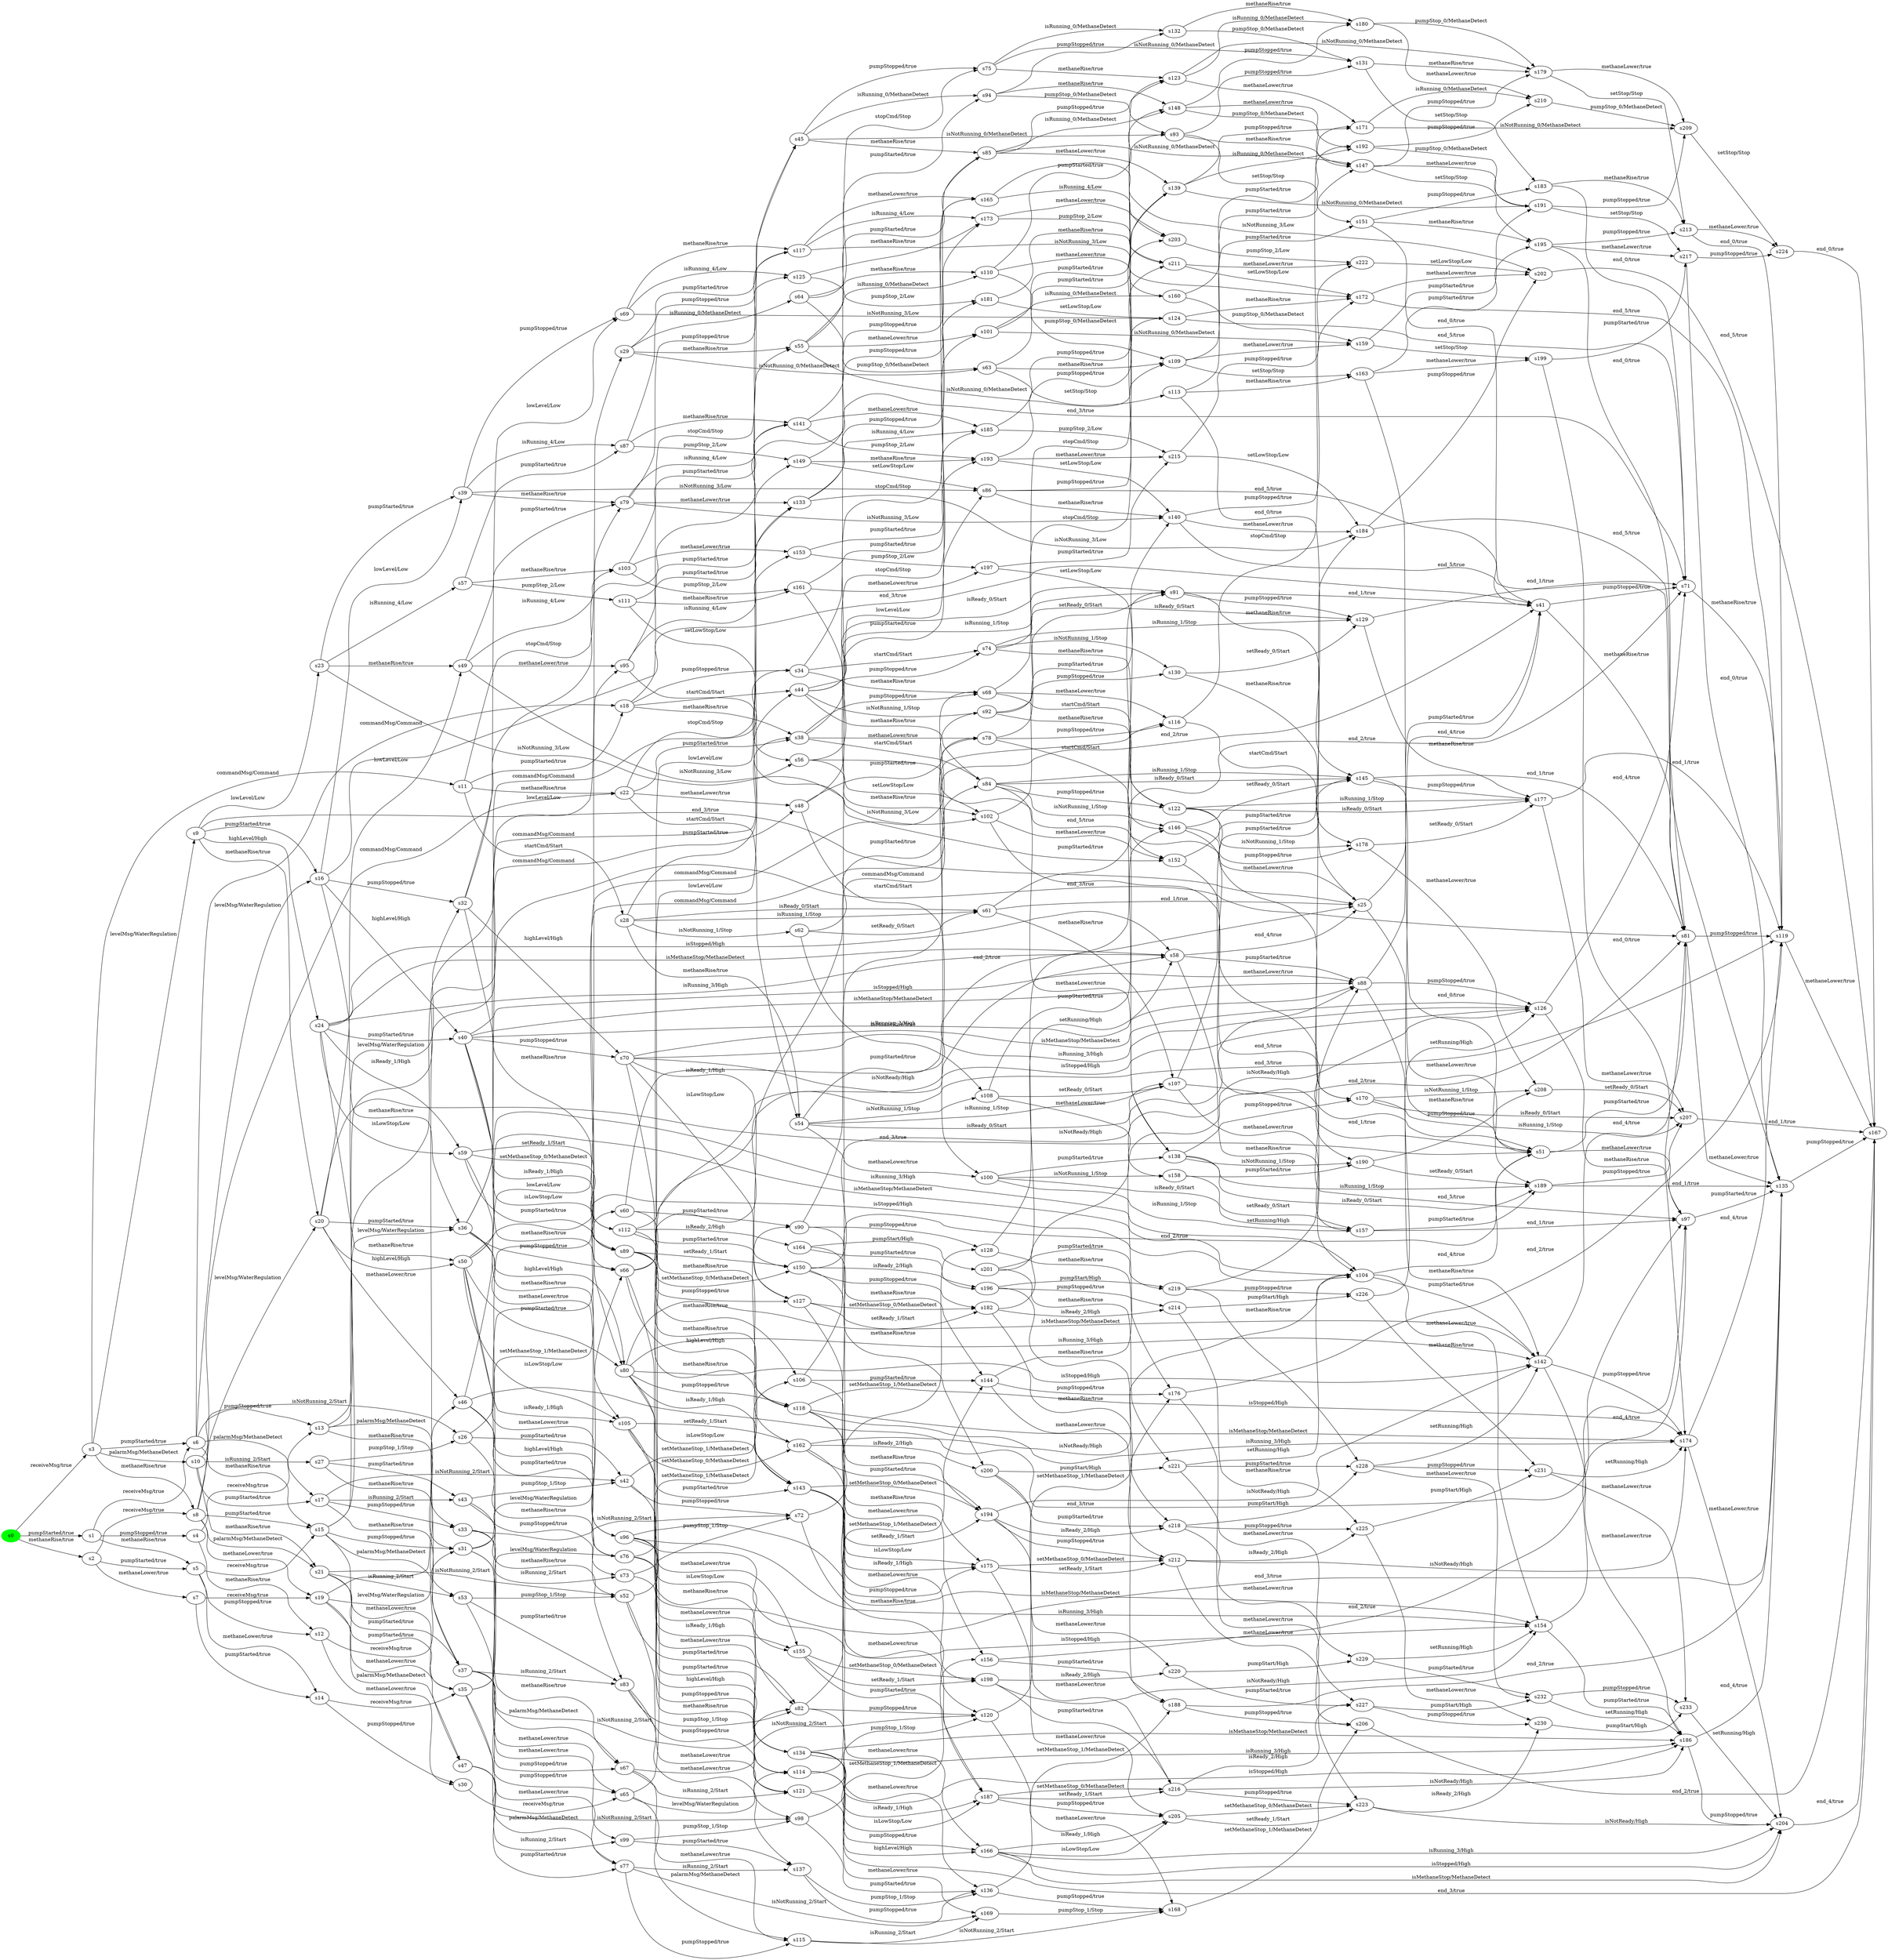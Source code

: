 digraph G {
rankdir=LR;
state0[ label = "s0", style=filled, color=green ];
state1 [ label = "s31" ];
state1 -> state2 [ label=" palarmMsg/MethaneDetect " ];
state1 -> state3 [ label=" levelMsg/WaterRegulation " ];
state1 -> state4 [ label=" methaneLower/true " ];
state1 -> state5 [ label=" commandMsg/Command " ];
state6 [ label = "s30" ];
state6 -> state4 [ label=" receiveMsg/true " ];
state7 [ label = "s33" ];
state7 -> state2 [ label=" methaneRise/true " ];
state7 -> state8 [ label=" isNotRunning_2/Start " ];
state7 -> state9 [ label=" isRunning_2/Start " ];
state10 [ label = "s32" ];
state10 -> state11 [ label=" lowLevel/Low " ];
state10 -> state12 [ label=" end_3/true " ];
state10 -> state13 [ label=" highLevel/High " ];
state10 -> state3 [ label=" methaneRise/true " ];
state14 [ label = "s35" ];
state14 -> state15 [ label=" palarmMsg/MethaneDetect " ];
state14 -> state16 [ label=" levelMsg/WaterRegulation " ];
state14 -> state17 [ label=" commandMsg/Command " ];
state14 -> state4 [ label=" pumpStopped/true " ];
state18 [ label = "s34" ];
state18 -> state19 [ label=" startCmd/Start " ];
state18 -> state20 [ label=" stopCmd/Stop " ];
state18 -> state5 [ label=" methaneRise/true " ];
state21 [ label = "s37" ];
state21 -> state22 [ label=" isNotRunning_2/Start " ];
state21 -> state2 [ label=" pumpStopped/true " ];
state21 -> state15 [ label=" methaneLower/true " ];
state21 -> state23 [ label=" isRunning_2/Start " ];
state24 [ label = "s36" ];
state24 -> state25 [ label=" end_3/true " ];
state24 -> state26 [ label=" lowLevel/Low " ];
state24 -> state27 [ label=" highLevel/High " ];
state24 -> state16 [ label=" methaneLower/true " ];
state24 -> state3 [ label=" pumpStopped/true " ];
state28 [ label = "s39" ];
state28 -> state26 [ label=" methaneRise/true " ];
state28 -> state29 [ label=" isNotRunning_3/Low " ];
state28 -> state11 [ label=" pumpStopped/true " ];
state28 -> state30 [ label=" isRunning_4/Low " ];
state31 [ label = "s38" ];
state31 -> state32 [ label=" startCmd/Start " ];
state31 -> state5 [ label=" pumpStopped/true " ];
state31 -> state17 [ label=" methaneLower/true " ];
state31 -> state33 [ label=" stopCmd/Stop " ];
state0 -> state34 [ label=" receiveMsg/true " ];
state0 -> state35 [ label=" pumpStarted/true " ];
state0 -> state36 [ label=" methaneRise/true " ];
state35 [ label = "s1" ];
state35 -> state37 [ label=" methaneRise/true " ];
state35 -> state38 [ label=" receiveMsg/true " ];
state35 -> state39 [ label=" pumpStopped/true " ];
state36 [ label = "s2" ];
state36 -> state40 [ label=" methaneLower/true " ];
state36 -> state41 [ label=" receiveMsg/true " ];
state36 -> state37 [ label=" pumpStarted/true " ];
state34 [ label = "s3" ];
state34 -> state41 [ label=" methaneRise/true " ];
state34 -> state42 [ label=" commandMsg/Command " ];
state34 -> state43 [ label=" palarmMsg/MethaneDetect " ];
state34 -> state44 [ label=" levelMsg/WaterRegulation " ];
state34 -> state38 [ label=" pumpStarted/true " ];
state39 [ label = "s4" ];
state39 -> state45 [ label=" receiveMsg/true " ];
state39 -> state46 [ label=" methaneRise/true " ];
state37 [ label = "s5" ];
state37 -> state47 [ label=" methaneLower/true " ];
state37 -> state48 [ label=" receiveMsg/true " ];
state37 -> state46 [ label=" pumpStopped/true " ];
state38 [ label = "s6" ];
state38 -> state49 [ label=" palarmMsg/MethaneDetect " ];
state38 -> state45 [ label=" pumpStopped/true " ];
state38 -> state50 [ label=" levelMsg/WaterRegulation " ];
state38 -> state48 [ label=" methaneRise/true " ];
state38 -> state51 [ label=" commandMsg/Command " ];
state40 [ label = "s7" ];
state40 -> state52 [ label=" receiveMsg/true " ];
state40 -> state47 [ label=" pumpStarted/true " ];
state41 [ label = "s8" ];
state41 -> state53 [ label=" palarmMsg/MethaneDetect " ];
state41 -> state54 [ label=" commandMsg/Command " ];
state41 -> state48 [ label=" pumpStarted/true " ];
state41 -> state55 [ label=" levelMsg/WaterRegulation " ];
state41 -> state52 [ label=" methaneLower/true " ];
state44 [ label = "s9" ];
state44 -> state56 [ label=" lowLevel/Low " ];
state44 -> state57 [ label=" end_3/true " ];
state44 -> state58 [ label=" highLevel/High " ];
state44 -> state55 [ label=" methaneRise/true " ];
state44 -> state50 [ label=" pumpStarted/true " ];
state59 [ label = "s40" ];
state59 -> state60 [ label=" isRunning_3/High " ];
state59 -> state60 [ label=" isStopped/High " ];
state59 -> state60 [ label=" isMethaneStop/MethaneDetect " ];
state59 -> state13 [ label=" pumpStopped/true " ];
state59 -> state61 [ label=" isLowStop/Low " ];
state59 -> state61 [ label=" isReady_1/High " ];
state59 -> state27 [ label=" methaneRise/true " ];
state62 [ label = "s42" ];
state62 -> state63 [ label=" setMethaneStop_1/MethaneDetect " ];
state62 -> state8 [ label=" pumpStopped/true " ];
state62 -> state22 [ label=" methaneRise/true " ];
state64 [ label = "s41" ];
state64 -> state25 [ label=" methaneRise/true " ];
state64 -> state12 [ label=" pumpStopped/true " ];
state65 [ label = "s44" ];
state65 -> state19 [ label=" pumpStopped/true " ];
state65 -> state66 [ label=" isReady_0/Start " ];
state65 -> state66 [ label=" isRunning_1/Stop " ];
state65 -> state32 [ label=" methaneRise/true " ];
state65 -> state67 [ label=" isNotRunning_1/Stop " ];
state68 [ label = "s43" ];
state68 -> state23 [ label=" methaneRise/true " ];
state68 -> state9 [ label=" pumpStopped/true " ];
state68 -> state62 [ label=" pumpStop_1/Stop " ];
state69 [ label = "s46" ];
state69 -> state70 [ label=" end_3/true " ];
state69 -> state71 [ label=" highLevel/High " ];
state69 -> state16 [ label=" pumpStarted/true " ];
state69 -> state72 [ label=" lowLevel/Low " ];
state73 [ label = "s45" ];
state73 -> state33 [ label=" methaneRise/true " ];
state73 -> state74 [ label=" isNotRunning_0/MethaneDetect " ];
state73 -> state20 [ label=" pumpStopped/true " ];
state73 -> state75 [ label=" isRunning_0/MethaneDetect " ];
state76 [ label = "s48" ];
state76 -> state77 [ label=" startCmd/Start " ];
state76 -> state17 [ label=" pumpStarted/true " ];
state76 -> state78 [ label=" stopCmd/Stop " ];
state79 [ label = "s47" ];
state79 -> state80 [ label=" isNotRunning_2/Start " ];
state79 -> state15 [ label=" pumpStarted/true " ];
state79 -> state81 [ label=" isRunning_2/Start " ];
state82 [ label = "s49" ];
state82 -> state83 [ label=" isNotRunning_3/Low " ];
state82 -> state84 [ label=" isRunning_4/Low " ];
state82 -> state26 [ label=" pumpStarted/true " ];
state82 -> state72 [ label=" methaneLower/true " ];
state85 [ label = "s211" ];
state85 -> state86 [ label=" setLowStop/Low " ];
state85 -> state87 [ label=" methaneLower/true " ];
state88 [ label = "s210" ];
state88 -> state89 [ label=" pumpStop_0/MethaneDetect " ];
state90 [ label = "s51" ];
state90 -> state25 [ label=" pumpStarted/true " ];
state90 -> state70 [ label=" methaneLower/true " ];
state91 [ label = "s50" ];
state91 -> state92 [ label=" isMethaneStop/MethaneDetect " ];
state91 -> state92 [ label=" isStopped/High " ];
state91 -> state92 [ label=" isRunning_3/High " ];
state91 -> state93 [ label=" isReady_1/High " ];
state91 -> state93 [ label=" isLowStop/Low " ];
state91 -> state71 [ label=" methaneLower/true " ];
state91 -> state27 [ label=" pumpStarted/true " ];
state94 [ label = "s206" ];
state94 -> state95 [ label=" end_2/true " ];
state96 [ label = "s53" ];
state96 -> state23 [ label=" pumpStarted/true " ];
state96 -> state81 [ label=" methaneLower/true " ];
state96 -> state97 [ label=" pumpStop_1/Stop " ];
state98 [ label = "s205" ];
state98 -> state99 [ label=" setReady_1/Start " ];
state98 -> state99 [ label=" setMethaneStop_0/MethaneDetect " ];
state97 [ label = "s52" ];
state97 -> state80 [ label=" methaneLower/true " ];
state97 -> state100 [ label=" setMethaneStop_1/MethaneDetect " ];
state97 -> state22 [ label=" pumpStarted/true " ];
state101 [ label = "s55" ];
state101 -> state102 [ label=" isNotRunning_0/MethaneDetect " ];
state101 -> state103 [ label=" isRunning_0/MethaneDetect " ];
state101 -> state33 [ label=" pumpStarted/true " ];
state101 -> state78 [ label=" methaneLower/true " ];
state104 [ label = "s208" ];
state104 -> state105 [ label=" setReady_0/Start " ];
state105 [ label = "s207" ];
state105 -> state95 [ label=" end_1/true " ];
state106 [ label = "s54" ];
state106 -> state77 [ label=" methaneLower/true " ];
state106 -> state107 [ label=" isNotRunning_1/Stop " ];
state106 -> state108 [ label=" isReady_0/Start " ];
state106 -> state108 [ label=" isRunning_1/Stop " ];
state106 -> state32 [ label=" pumpStarted/true " ];
state109 [ label = "s202" ];
state109 -> state95 [ label=" end_5/true " ];
state110 [ label = "s57" ];
state110 -> state84 [ label=" methaneRise/true " ];
state110 -> state30 [ label=" pumpStarted/true " ];
state110 -> state111 [ label=" pumpStop_2/Low " ];
state112 [ label = "s56" ];
state112 -> state57 [ label=" end_5/true " ];
state112 -> state83 [ label=" methaneRise/true " ];
state112 -> state29 [ label=" pumpStarted/true " ];
state113 [ label = "s201" ];
state113 -> state114 [ label=" pumpStarted/true " ];
state113 -> state115 [ label=" setRunning/High " ];
state113 -> state116 [ label=" methaneRise/true " ];
state117 [ label = "s59" ];
state117 -> state118 [ label=" setMethaneStop_0/MethaneDetect " ];
state117 -> state118 [ label=" setReady_1/Start " ];
state117 -> state93 [ label=" methaneRise/true " ];
state117 -> state61 [ label=" pumpStarted/true " ];
state119 [ label = "s204" ];
state119 -> state95 [ label=" end_4/true " ];
state120 [ label = "s203" ];
state120 -> state87 [ label=" pumpStop_2/Low " ];
state115 [ label = "s58" ];
state115 -> state57 [ label=" end_4/true " ];
state115 -> state92 [ label=" methaneRise/true " ];
state115 -> state60 [ label=" pumpStarted/true " ];
state89 [ label = "s209" ];
state89 -> state121 [ label=" setStop/Stop " ];
state122 [ label = "s200" ];
state122 -> state123 [ label=" pumpStarted/true " ];
state122 -> state116 [ label=" pumpStart/High " ];
state122 -> state124 [ label=" methaneLower/true " ];
state125 [ label = "s60" ];
state125 -> state100 [ label=" methaneRise/true " ];
state125 -> state63 [ label=" pumpStarted/true " ];
state125 -> state57 [ label=" end_2/true " ];
state126 [ label = "s62" ];
state126 -> state127 [ label=" setReady_0/Start " ];
state126 -> state107 [ label=" methaneRise/true " ];
state126 -> state67 [ label=" pumpStarted/true " ];
state127 [ label = "s61" ];
state127 -> state108 [ label=" methaneRise/true " ];
state127 -> state66 [ label=" pumpStarted/true " ];
state127 -> state57 [ label=" end_1/true " ];
state128 [ label = "s64" ];
state128 -> state129 [ label=" pumpStop_0/MethaneDetect " ];
state128 -> state103 [ label=" methaneRise/true " ];
state128 -> state75 [ label=" pumpStarted/true " ];
state129 [ label = "s63" ];
state129 -> state102 [ label=" methaneRise/true " ];
state129 -> state74 [ label=" pumpStarted/true " ];
state129 -> state130 [ label=" setStop/Stop " ];
state3 [ label = "s66" ];
state3 -> state131 [ label=" methaneLower/true " ];
state3 -> state132 [ label=" lowLevel/Low " ];
state3 -> state133 [ label=" end_3/true " ];
state3 -> state134 [ label=" highLevel/High " ];
state4 [ label = "s65" ];
state4 -> state135 [ label=" palarmMsg/MethaneDetect " ];
state4 -> state136 [ label=" commandMsg/Command " ];
state4 -> state131 [ label=" levelMsg/WaterRegulation " ];
state5 [ label = "s68" ];
state5 -> state136 [ label=" methaneLower/true " ];
state5 -> state137 [ label=" stopCmd/Stop " ];
state5 -> state138 [ label=" startCmd/Start " ];
state2 [ label = "s67" ];
state2 -> state139 [ label=" isNotRunning_2/Start " ];
state2 -> state140 [ label=" isRunning_2/Start " ];
state2 -> state135 [ label=" methaneLower/true " ];
state11 [ label = "s69" ];
state11 -> state141 [ label=" isNotRunning_3/Low " ];
state11 -> state132 [ label=" methaneRise/true " ];
state11 -> state142 [ label=" isRunning_4/Low " ];
state103 [ label = "s110" ];
state103 -> state102 [ label=" pumpStop_0/MethaneDetect " ];
state103 -> state143 [ label=" methaneLower/true " ];
state103 -> state144 [ label=" pumpStarted/true " ];
state145 [ label = "s231" ];
state145 -> state146 [ label=" setRunning/High " ];
state145 -> state147 [ label=" methaneLower/true " ];
state148 [ label = "s230" ];
state148 -> state147 [ label=" pumpStart/High " ];
state118 [ label = "s112" ];
state118 -> state149 [ label=" methaneRise/true " ];
state118 -> state150 [ label=" isReady_2/High " ];
state118 -> state115 [ label=" isNotReady/High " ];
state118 -> state151 [ label=" pumpStarted/true " ];
state147 [ label = "s233" ];
state147 -> state119 [ label=" setRunning/High " ];
state152 [ label = "s232" ];
state152 -> state147 [ label=" pumpStopped/true " ];
state152 -> state153 [ label=" setRunning/High " ];
state111 [ label = "s111" ];
state111 -> state154 [ label=" pumpStarted/true " ];
state111 -> state155 [ label=" methaneRise/true " ];
state111 -> state112 [ label=" setLowStop/Low " ];
state12 [ label = "s71" ];
state12 -> state133 [ label=" methaneRise/true " ];
state13 [ label = "s70" ];
state13 -> state156 [ label=" isLowStop/Low " ];
state13 -> state156 [ label=" isReady_1/High " ];
state13 -> state157 [ label=" isRunning_3/High " ];
state13 -> state157 [ label=" isStopped/High " ];
state13 -> state157 [ label=" isMethaneStop/MethaneDetect " ];
state13 -> state134 [ label=" methaneRise/true " ];
state9 [ label = "s73" ];
state9 -> state140 [ label=" methaneRise/true " ];
state9 -> state8 [ label=" pumpStop_1/Stop " ];
state8 [ label = "s72" ];
state8 -> state158 [ label=" setMethaneStop_1/MethaneDetect " ];
state8 -> state139 [ label=" methaneRise/true " ];
state159 [ label = "s228" ];
state159 -> state152 [ label=" methaneLower/true " ];
state159 -> state145 [ label=" pumpStopped/true " ];
state159 -> state160 [ label=" setRunning/High " ];
state108 [ label = "s107" ];
state108 -> state161 [ label=" methaneLower/true " ];
state108 -> state162 [ label=" pumpStarted/true " ];
state108 -> state90 [ label=" end_1/true " ];
state20 [ label = "s75" ];
state20 -> state163 [ label=" isNotRunning_0/MethaneDetect " ];
state20 -> state137 [ label=" methaneRise/true " ];
state20 -> state164 [ label=" isRunning_0/MethaneDetect " ];
state165 [ label = "s227" ];
state165 -> state152 [ label=" pumpStart/High " ];
state165 -> state148 [ label=" pumpStopped/true " ];
state19 [ label = "s74" ];
state19 -> state166 [ label=" isRunning_1/Stop " ];
state19 -> state166 [ label=" isReady_0/Start " ];
state19 -> state167 [ label=" isNotRunning_1/Stop " ];
state19 -> state138 [ label=" methaneRise/true " ];
state100 [ label = "s106" ];
state100 -> state90 [ label=" end_2/true " ];
state100 -> state168 [ label=" methaneLower/true " ];
state100 -> state169 [ label=" pumpStarted/true " ];
state102 [ label = "s109" ];
state102 -> state170 [ label=" methaneLower/true " ];
state102 -> state171 [ label=" pumpStarted/true " ];
state102 -> state172 [ label=" setStop/Stop " ];
state15 [ label = "s77" ];
state15 -> state135 [ label=" pumpStopped/true " ];
state15 -> state173 [ label=" isNotRunning_2/Start " ];
state15 -> state174 [ label=" isRunning_2/Start " ];
state16 [ label = "s76" ];
state16 -> state175 [ label=" lowLevel/Low " ];
state16 -> state131 [ label=" pumpStopped/true " ];
state16 -> state176 [ label=" end_3/true " ];
state16 -> state177 [ label=" highLevel/High " ];
state178 [ label = "s229" ];
state178 -> state179 [ label=" setRunning/High " ];
state178 -> state152 [ label=" pumpStarted/true " ];
state107 [ label = "s108" ];
state107 -> state108 [ label=" setReady_0/Start " ];
state107 -> state180 [ label=" pumpStarted/true " ];
state107 -> state181 [ label=" methaneLower/true " ];
state26 [ label = "s79" ];
state26 -> state132 [ label=" pumpStopped/true " ];
state26 -> state182 [ label=" isNotRunning_3/Low " ];
state26 -> state183 [ label=" isRunning_4/Low " ];
state26 -> state175 [ label=" methaneLower/true " ];
state84 [ label = "s103" ];
state84 -> state184 [ label=" methaneLower/true " ];
state84 -> state155 [ label=" pumpStop_2/Low " ];
state84 -> state183 [ label=" pumpStarted/true " ];
state121 [ label = "s224" ];
state121 -> state95 [ label=" end_0/true " ];
state17 [ label = "s78" ];
state17 -> state185 [ label=" stopCmd/Stop " ];
state17 -> state136 [ label=" pumpStopped/true " ];
state17 -> state186 [ label=" startCmd/Start " ];
state83 [ label = "s102" ];
state83 -> state90 [ label=" end_5/true " ];
state83 -> state187 [ label=" methaneLower/true " ];
state83 -> state182 [ label=" pumpStarted/true " ];
state99 [ label = "s223" ];
state99 -> state119 [ label=" isNotReady/High " ];
state99 -> state148 [ label=" isReady_2/High " ];
state93 [ label = "s105" ];
state93 -> state188 [ label=" methaneLower/true " ];
state93 -> state189 [ label=" pumpStarted/true " ];
state93 -> state149 [ label=" setReady_1/Start " ];
state93 -> state149 [ label=" setMethaneStop_0/MethaneDetect " ];
state190 [ label = "s226" ];
state190 -> state145 [ label=" methaneRise/true " ];
state190 -> state157 [ label=" setRunning/High " ];
state92 [ label = "s104" ];
state92 -> state90 [ label=" end_4/true " ];
state92 -> state179 [ label=" methaneLower/true " ];
state92 -> state160 [ label=" pumpStarted/true " ];
state191 [ label = "s225" ];
state191 -> state148 [ label=" methaneLower/true " ];
state191 -> state145 [ label=" pumpStart/High " ];
state124 [ label = "s220" ];
state124 -> state165 [ label=" pumpStarted/true " ];
state124 -> state178 [ label=" pumpStart/High " ];
state27 [ label = "s80" ];
state27 -> state189 [ label=" isLowStop/Low " ];
state27 -> state189 [ label=" isReady_1/High " ];
state27 -> state177 [ label=" methaneLower/true " ];
state27 -> state134 [ label=" pumpStopped/true " ];
state27 -> state160 [ label=" isRunning_3/High " ];
state27 -> state160 [ label=" isMethaneStop/MethaneDetect " ];
state27 -> state160 [ label=" isStopped/High " ];
state78 [ label = "s101" ];
state78 -> state185 [ label=" pumpStarted/true " ];
state78 -> state170 [ label=" isNotRunning_0/MethaneDetect " ];
state78 -> state143 [ label=" isRunning_0/MethaneDetect " ];
state87 [ label = "s222" ];
state87 -> state109 [ label=" setLowStop/Low " ];
state77 [ label = "s100" ];
state77 -> state161 [ label=" isRunning_1/Stop " ];
state77 -> state161 [ label=" isReady_0/Start " ];
state77 -> state186 [ label=" pumpStarted/true " ];
state77 -> state181 [ label=" isNotRunning_1/Stop " ];
state116 [ label = "s221" ];
state116 -> state92 [ label=" setRunning/High " ];
state116 -> state178 [ label=" methaneLower/true " ];
state116 -> state159 [ label=" pumpStarted/true " ];
state22 [ label = "s82" ];
state22 -> state173 [ label=" methaneLower/true " ];
state22 -> state139 [ label=" pumpStopped/true " ];
state22 -> state169 [ label=" setMethaneStop_1/MethaneDetect " ];
state25 [ label = "s81" ];
state25 -> state133 [ label=" pumpStopped/true " ];
state25 -> state176 [ label=" methaneLower/true " ];
state32 [ label = "s84" ];
state32 -> state162 [ label=" isReady_0/Start " ];
state32 -> state162 [ label=" isRunning_1/Stop " ];
state32 -> state186 [ label=" methaneLower/true " ];
state32 -> state138 [ label=" pumpStopped/true " ];
state32 -> state180 [ label=" isNotRunning_1/Stop " ];
state23 [ label = "s83" ];
state23 -> state140 [ label=" pumpStopped/true " ];
state23 -> state22 [ label=" pumpStop_1/Stop " ];
state23 -> state174 [ label=" methaneLower/true " ];
state192 [ label = "s217" ];
state192 -> state176 [ label=" end_0/true " ];
state192 -> state121 [ label=" pumpStopped/true " ];
state29 [ label = "s86" ];
state29 -> state64 [ label=" end_5/true " ];
state29 -> state141 [ label=" pumpStopped/true " ];
state29 -> state182 [ label=" methaneRise/true " ];
state33 [ label = "s85" ];
state33 -> state137 [ label=" pumpStopped/true " ];
state33 -> state171 [ label=" isNotRunning_0/MethaneDetect " ];
state33 -> state144 [ label=" isRunning_0/MethaneDetect " ];
state33 -> state185 [ label=" methaneLower/true " ];
state193 [ label = "s216" ];
state193 -> state153 [ label=" isNotReady/High " ];
state193 -> state165 [ label=" isReady_2/High " ];
state193 -> state99 [ label=" pumpStopped/true " ];
state114 [ label = "s219" ];
state114 -> state159 [ label=" methaneRise/true " ];
state114 -> state190 [ label=" pumpStopped/true " ];
state114 -> state60 [ label=" setRunning/High " ];
state60 [ label = "s88" ];
state60 -> state64 [ label=" end_4/true " ];
state60 -> state157 [ label=" pumpStopped/true " ];
state60 -> state160 [ label=" methaneRise/true " ];
state30 [ label = "s87" ];
state30 -> state142 [ label=" pumpStopped/true " ];
state30 -> state183 [ label=" methaneRise/true " ];
state30 -> state154 [ label=" pumpStop_2/Low " ];
state123 [ label = "s218" ];
state123 -> state165 [ label=" methaneLower/true " ];
state123 -> state159 [ label=" pumpStart/High " ];
state123 -> state191 [ label=" pumpStopped/true " ];
state194 [ label = "s213" ];
state194 -> state121 [ label=" methaneLower/true " ];
state194 -> state133 [ label=" end_0/true " ];
state61 [ label = "s89" ];
state61 -> state156 [ label=" pumpStopped/true " ];
state61 -> state151 [ label=" setReady_1/Start " ];
state61 -> state151 [ label=" setMethaneStop_0/MethaneDetect " ];
state61 -> state189 [ label=" methaneRise/true " ];
state195 [ label = "s212" ];
state195 -> state191 [ label=" isReady_2/High " ];
state195 -> state99 [ label=" methaneLower/true " ];
state195 -> state146 [ label=" isNotReady/High " ];
state196 [ label = "s215" ];
state196 -> state197 [ label=" setLowStop/Low " ];
state196 -> state87 [ label=" pumpStopped/true " ];
state198 [ label = "s214" ];
state198 -> state190 [ label=" pumpStart/High " ];
state198 -> state191 [ label=" methaneRise/true " ];
state164 [ label = "s132" ];
state164 -> state199 [ label=" methaneRise/true " ];
state164 -> state163 [ label=" pumpStop_0/MethaneDetect " ];
state163 [ label = "s131" ];
state163 -> state200 [ label=" methaneRise/true " ];
state163 -> state201 [ label=" setStop/Stop " ];
state66 [ label = "s91" ];
state66 -> state166 [ label=" pumpStopped/true " ];
state66 -> state162 [ label=" methaneRise/true " ];
state66 -> state64 [ label=" end_1/true " ];
state177 [ label = "s134" ];
state177 -> state202 [ label=" pumpStopped/true " ];
state177 -> state153 [ label=" isRunning_3/High " ];
state177 -> state153 [ label=" isStopped/High " ];
state177 -> state153 [ label=" isMethaneStop/MethaneDetect " ];
state177 -> state203 [ label=" isLowStop/Low " ];
state177 -> state203 [ label=" isReady_1/High " ];
state63 [ label = "s90" ];
state63 -> state158 [ label=" pumpStopped/true " ];
state63 -> state169 [ label=" methaneRise/true " ];
state63 -> state64 [ label=" end_2/true " ];
state175 [ label = "s133" ];
state175 -> state204 [ label=" pumpStopped/true " ];
state175 -> state197 [ label=" isNotRunning_3/Low " ];
state175 -> state205 [ label=" isRunning_4/Low " ];
state74 [ label = "s93" ];
state74 -> state163 [ label=" pumpStopped/true " ];
state74 -> state206 [ label=" setStop/Stop " ];
state74 -> state171 [ label=" methaneRise/true " ];
state67 [ label = "s92" ];
state67 -> state66 [ label=" setReady_0/Start " ];
state67 -> state167 [ label=" pumpStopped/true " ];
state67 -> state180 [ label=" methaneRise/true " ];
state167 [ label = "s130" ];
state167 -> state207 [ label=" methaneRise/true " ];
state167 -> state166 [ label=" setReady_0/Start " ];
state72 [ label = "s95" ];
state72 -> state187 [ label=" isNotRunning_3/Low " ];
state72 -> state184 [ label=" isRunning_4/Low " ];
state72 -> state175 [ label=" pumpStarted/true " ];
state75 [ label = "s94" ];
state75 -> state74 [ label=" pumpStop_0/MethaneDetect " ];
state75 -> state164 [ label=" pumpStopped/true " ];
state75 -> state144 [ label=" methaneRise/true " ];
state166 [ label = "s129" ];
state166 -> state12 [ label=" end_1/true " ];
state166 -> state208 [ label=" methaneRise/true " ];
state70 [ label = "s97" ];
state70 -> state176 [ label=" pumpStarted/true " ];
state71 [ label = "s96" ];
state71 -> state179 [ label=" isRunning_3/High " ];
state71 -> state179 [ label=" isStopped/High " ];
state71 -> state179 [ label=" isMethaneStop/MethaneDetect " ];
state71 -> state188 [ label=" isReady_1/High " ];
state71 -> state188 [ label=" isLowStop/Low " ];
state71 -> state177 [ label=" pumpStarted/true " ];
state158 [ label = "s128" ];
state158 -> state209 [ label=" methaneRise/true " ];
state158 -> state12 [ label=" end_2/true " ];
state81 [ label = "s99" ];
state81 -> state174 [ label=" pumpStarted/true " ];
state81 -> state80 [ label=" pumpStop_1/Stop " ];
state80 [ label = "s98" ];
state80 -> state173 [ label=" pumpStarted/true " ];
state80 -> state168 [ label=" setMethaneStop_1/MethaneDetect " ];
state142 [ label = "s125" ];
state142 -> state210 [ label=" pumpStop_2/Low " ];
state142 -> state211 [ label=" methaneRise/true " ];
state141 [ label = "s124" ];
state141 -> state86 [ label=" methaneRise/true " ];
state141 -> state12 [ label=" end_5/true " ];
state156 [ label = "s127" ];
state156 -> state212 [ label=" setReady_1/Start " ];
state156 -> state212 [ label=" setMethaneStop_0/MethaneDetect " ];
state156 -> state213 [ label=" methaneRise/true " ];
state157 [ label = "s126" ];
state157 -> state146 [ label=" methaneRise/true " ];
state157 -> state12 [ label=" end_4/true " ];
state140 [ label = "s121" ];
state140 -> state139 [ label=" pumpStop_1/Stop " ];
state140 -> state214 [ label=" methaneLower/true " ];
state139 [ label = "s120" ];
state139 -> state209 [ label=" setMethaneStop_1/MethaneDetect " ];
state139 -> state215 [ label=" methaneLower/true " ];
state137 [ label = "s123" ];
state137 -> state216 [ label=" methaneLower/true " ];
state137 -> state200 [ label=" isNotRunning_0/MethaneDetect " ];
state137 -> state199 [ label=" isRunning_0/MethaneDetect " ];
state138 [ label = "s122" ];
state138 -> state207 [ label=" isNotRunning_1/Stop " ];
state138 -> state208 [ label=" isReady_0/Start " ];
state138 -> state208 [ label=" isRunning_1/Stop " ];
state138 -> state217 [ label=" methaneLower/true " ];
state134 [ label = "s118" ];
state134 -> state146 [ label=" isMethaneStop/MethaneDetect " ];
state134 -> state146 [ label=" isStopped/High " ];
state134 -> state146 [ label=" isRunning_3/High " ];
state134 -> state213 [ label=" isReady_1/High " ];
state134 -> state213 [ label=" isLowStop/Low " ];
state134 -> state202 [ label=" methaneLower/true " ];
state132 [ label = "s117" ];
state132 -> state204 [ label=" methaneLower/true " ];
state132 -> state86 [ label=" isNotRunning_3/Low " ];
state132 -> state211 [ label=" isRunning_4/Low " ];
state133 [ label = "s119" ];
state133 -> state95 [ label=" methaneLower/true " ];
state131 [ label = "s114" ];
state131 -> state204 [ label=" lowLevel/Low " ];
state131 -> state95 [ label=" end_3/true " ];
state131 -> state202 [ label=" highLevel/High " ];
state130 [ label = "s113" ];
state130 -> state206 [ label=" pumpStarted/true " ];
state130 -> state172 [ label=" methaneRise/true " ];
state130 -> state57 [ label=" end_0/true " ];
state136 [ label = "s116" ];
state136 -> state216 [ label=" stopCmd/Stop " ];
state136 -> state217 [ label=" startCmd/Start " ];
state135 [ label = "s115" ];
state135 -> state215 [ label=" isNotRunning_2/Start " ];
state135 -> state214 [ label=" isRunning_2/Start " ];
state179 [ label = "s154" ];
state179 -> state70 [ label=" end_4/true " ];
state179 -> state153 [ label=" pumpStarted/true " ];
state184 [ label = "s153" ];
state184 -> state218 [ label=" pumpStop_2/Low " ];
state184 -> state205 [ label=" pumpStarted/true " ];
state168 [ label = "s156" ];
state168 -> state219 [ label=" pumpStarted/true " ];
state168 -> state70 [ label=" end_2/true " ];
state188 [ label = "s155" ];
state188 -> state203 [ label=" pumpStarted/true " ];
state188 -> state220 [ label=" setMethaneStop_0/MethaneDetect " ];
state188 -> state220 [ label=" setReady_1/Start " ];
state151 [ label = "s150" ];
state151 -> state212 [ label=" pumpStopped/true " ];
state151 -> state221 [ label=" methaneRise/true " ];
state151 -> state222 [ label=" isReady_2/High " ];
state151 -> state60 [ label=" isNotReady/High " ];
state187 [ label = "s152" ];
state187 -> state70 [ label=" end_5/true " ];
state187 -> state197 [ label=" pumpStarted/true " ];
state206 [ label = "s151" ];
state206 -> state201 [ label=" pumpStopped/true " ];
state206 -> state223 [ label=" methaneRise/true " ];
state206 -> state64 [ label=" end_0/true " ];
state171 [ label = "s147" ];
state171 -> state224 [ label=" methaneLower/true " ];
state171 -> state200 [ label=" pumpStopped/true " ];
state171 -> state223 [ label=" setStop/Stop " ];
state180 [ label = "s146" ];
state180 -> state207 [ label=" pumpStopped/true " ];
state180 -> state162 [ label=" setReady_0/Start " ];
state180 -> state225 [ label=" methaneLower/true " ];
state154 [ label = "s149" ];
state154 -> state29 [ label=" setLowStop/Low " ];
state154 -> state210 [ label=" pumpStopped/true " ];
state154 -> state226 [ label=" methaneRise/true " ];
state144 [ label = "s148" ];
state144 -> state199 [ label=" pumpStopped/true " ];
state144 -> state171 [ label=" pumpStop_0/MethaneDetect " ];
state144 -> state227 [ label=" methaneLower/true " ];
state189 [ label = "s143" ];
state189 -> state203 [ label=" methaneLower/true " ];
state189 -> state221 [ label=" setReady_1/Start " ];
state189 -> state221 [ label=" setMethaneStop_0/MethaneDetect " ];
state189 -> state213 [ label=" pumpStopped/true " ];
state160 [ label = "s142" ];
state160 -> state146 [ label=" pumpStopped/true " ];
state160 -> state25 [ label=" end_4/true " ];
state160 -> state153 [ label=" methaneLower/true " ];
state162 [ label = "s145" ];
state162 -> state25 [ label=" end_1/true " ];
state162 -> state228 [ label=" methaneLower/true " ];
state162 -> state208 [ label=" pumpStopped/true " ];
state169 [ label = "s144" ];
state169 -> state209 [ label=" pumpStopped/true " ];
state169 -> state25 [ label=" end_2/true " ];
state169 -> state219 [ label=" methaneLower/true " ];
state183 [ label = "s141" ];
state183 -> state205 [ label=" methaneLower/true " ];
state183 -> state226 [ label=" pumpStop_2/Low " ];
state183 -> state211 [ label=" pumpStopped/true " ];
state182 [ label = "s140" ];
state182 -> state86 [ label=" pumpStopped/true " ];
state182 -> state25 [ label=" end_5/true " ];
state182 -> state197 [ label=" methaneLower/true " ];
state185 [ label = "s139" ];
state185 -> state216 [ label=" pumpStopped/true " ];
state185 -> state224 [ label=" isNotRunning_0/MethaneDetect " ];
state185 -> state227 [ label=" isRunning_0/MethaneDetect " ];
state173 [ label = "s136" ];
state173 -> state215 [ label=" pumpStopped/true " ];
state173 -> state219 [ label=" setMethaneStop_1/MethaneDetect " ];
state176 [ label = "s135" ];
state176 -> state95 [ label=" pumpStopped/true " ];
state186 [ label = "s138" ];
state186 -> state217 [ label=" pumpStopped/true " ];
state186 -> state225 [ label=" isNotRunning_1/Stop " ];
state186 -> state228 [ label=" isRunning_1/Stop " ];
state186 -> state228 [ label=" isReady_0/Start " ];
state174 [ label = "s137" ];
state174 -> state173 [ label=" pumpStop_1/Stop " ];
state174 -> state214 [ label=" pumpStopped/true " ];
state217 [ label = "s170" ];
state217 -> state105 [ label=" isReady_0/Start " ];
state217 -> state105 [ label=" isRunning_1/Stop " ];
state217 -> state104 [ label=" isNotRunning_1/Stop " ];
state209 [ label = "s176" ];
state209 -> state133 [ label=" end_2/true " ];
state209 -> state94 [ label=" methaneLower/true " ];
state213 [ label = "s175" ];
state213 -> state98 [ label=" methaneLower/true " ];
state213 -> state195 [ label=" setMethaneStop_0/MethaneDetect " ];
state213 -> state195 [ label=" setReady_1/Start " ];
state207 [ label = "s178" ];
state207 -> state208 [ label=" setReady_0/Start " ];
state207 -> state104 [ label=" methaneLower/true " ];
state208 [ label = "s177" ];
state208 -> state105 [ label=" methaneLower/true " ];
state208 -> state133 [ label=" end_1/true " ];
state86 [ label = "s172" ];
state86 -> state133 [ label=" end_5/true " ];
state86 -> state109 [ label=" methaneLower/true " ];
state216 [ label = "s171" ];
state216 -> state89 [ label=" isNotRunning_0/MethaneDetect " ];
state216 -> state88 [ label=" isRunning_0/MethaneDetect " ];
state146 [ label = "s174" ];
state146 -> state133 [ label=" end_4/true " ];
state146 -> state119 [ label=" methaneLower/true " ];
state211 [ label = "s173" ];
state211 -> state120 [ label=" methaneLower/true " ];
state211 -> state85 [ label=" pumpStop_2/Low " ];
state214 [ label = "s169" ];
state214 -> state215 [ label=" pumpStop_1/Stop " ];
state215 [ label = "s168" ];
state215 -> state94 [ label=" setMethaneStop_1/MethaneDetect " ];
state204 [ label = "s165" ];
state204 -> state109 [ label=" isNotRunning_3/Low " ];
state204 -> state120 [ label=" isRunning_4/Low " ];
state150 [ label = "s164" ];
state150 -> state122 [ label=" methaneRise/true " ];
state150 -> state222 [ label=" pumpStarted/true " ];
state150 -> state113 [ label=" pumpStart/High " ];
state95 [ label = "s167" ];
state202 [ label = "s166" ];
state202 -> state119 [ label=" isStopped/High " ];
state202 -> state119 [ label=" isMethaneStop/MethaneDetect " ];
state202 -> state119 [ label=" isRunning_3/High " ];
state202 -> state98 [ label=" isReady_1/High " ];
state202 -> state98 [ label=" isLowStop/Low " ];
state155 [ label = "s161" ];
state155 -> state218 [ label=" methaneLower/true " ];
state155 -> state226 [ label=" pumpStarted/true " ];
state155 -> state83 [ label=" setLowStop/Low " ];
state143 [ label = "s160" ];
state143 -> state170 [ label=" pumpStop_0/MethaneDetect " ];
state143 -> state227 [ label=" pumpStarted/true " ];
state172 [ label = "s163" ];
state172 -> state229 [ label=" methaneLower/true " ];
state172 -> state223 [ label=" pumpStarted/true " ];
state172 -> state90 [ label=" end_0/true " ];
state149 [ label = "s162" ];
state149 -> state122 [ label=" isReady_2/High " ];
state149 -> state92 [ label=" isNotReady/High " ];
state149 -> state220 [ label=" methaneLower/true " ];
state149 -> state221 [ label=" pumpStarted/true " ];
state181 [ label = "s158" ];
state181 -> state225 [ label=" pumpStarted/true " ];
state181 -> state161 [ label=" setReady_0/Start " ];
state161 [ label = "s157" ];
state161 -> state70 [ label=" end_1/true " ];
state161 -> state228 [ label=" pumpStarted/true " ];
state170 [ label = "s159" ];
state170 -> state224 [ label=" pumpStarted/true " ];
state170 -> state229 [ label=" setStop/Stop " ];
state225 [ label = "s190" ];
state225 -> state228 [ label=" setReady_0/Start " ];
state225 -> state104 [ label=" pumpStopped/true " ];
state227 [ label = "s192" ];
state227 -> state88 [ label=" pumpStopped/true " ];
state227 -> state224 [ label=" pumpStop_0/MethaneDetect " ];
state224 [ label = "s191" ];
state224 -> state192 [ label=" setStop/Stop " ];
state224 -> state89 [ label=" pumpStopped/true " ];
state220 [ label = "s198" ];
state220 -> state124 [ label=" isReady_2/High " ];
state220 -> state179 [ label=" isNotReady/High " ];
state220 -> state193 [ label=" pumpStarted/true " ];
state218 [ label = "s197" ];
state218 -> state196 [ label=" pumpStarted/true " ];
state218 -> state187 [ label=" setLowStop/Low " ];
state229 [ label = "s199" ];
state229 -> state70 [ label=" end_0/true " ];
state229 -> state192 [ label=" pumpStarted/true " ];
state221 [ label = "s194" ];
state221 -> state195 [ label=" pumpStopped/true " ];
state221 -> state123 [ label=" isReady_2/High " ];
state221 -> state160 [ label=" isNotReady/High " ];
state221 -> state193 [ label=" methaneLower/true " ];
state226 [ label = "s193" ];
state226 -> state196 [ label=" methaneLower/true " ];
state226 -> state182 [ label=" setLowStop/Low " ];
state226 -> state85 [ label=" pumpStopped/true " ];
state222 [ label = "s196" ];
state222 -> state123 [ label=" methaneRise/true " ];
state222 -> state114 [ label=" pumpStart/High " ];
state222 -> state198 [ label=" pumpStopped/true " ];
state223 [ label = "s195" ];
state223 -> state25 [ label=" end_0/true " ];
state223 -> state192 [ label=" methaneLower/true " ];
state223 -> state194 [ label=" pumpStopped/true " ];
state210 [ label = "s181" ];
state210 -> state85 [ label=" methaneRise/true " ];
state210 -> state141 [ label=" setLowStop/Low " ];
state199 [ label = "s180" ];
state199 -> state88 [ label=" methaneLower/true " ];
state199 -> state200 [ label=" pumpStop_0/MethaneDetect " ];
state203 [ label = "s187" ];
state203 -> state193 [ label=" setReady_1/Start " ];
state203 -> state193 [ label=" setMethaneStop_0/MethaneDetect " ];
state203 -> state98 [ label=" pumpStopped/true " ];
state153 [ label = "s186" ];
state153 -> state176 [ label=" end_4/true " ];
state153 -> state119 [ label=" pumpStopped/true " ];
state228 [ label = "s189" ];
state228 -> state176 [ label=" end_1/true " ];
state228 -> state105 [ label=" pumpStopped/true " ];
state219 [ label = "s188" ];
state219 -> state176 [ label=" end_2/true " ];
state219 -> state94 [ label=" pumpStopped/true " ];
state201 [ label = "s183" ];
state201 -> state194 [ label=" methaneRise/true " ];
state201 -> state12 [ label=" end_0/true " ];
state212 [ label = "s182" ];
state212 -> state195 [ label=" methaneRise/true " ];
state212 -> state157 [ label=" isNotReady/High " ];
state212 -> state198 [ label=" isReady_2/High " ];
state205 [ label = "s185" ];
state205 -> state196 [ label=" pumpStop_2/Low " ];
state205 -> state120 [ label=" pumpStopped/true " ];
state197 [ label = "s184" ];
state197 -> state176 [ label=" end_5/true " ];
state197 -> state109 [ label=" pumpStopped/true " ];
state200 [ label = "s179" ];
state200 -> state89 [ label=" methaneLower/true " ];
state200 -> state194 [ label=" setStop/Stop " ];
state42 [ label = "s11" ];
state42 -> state51 [ label=" pumpStarted/true " ];
state42 -> state230 [ label=" startCmd/Start " ];
state42 -> state231 [ label=" stopCmd/Stop " ];
state42 -> state54 [ label=" methaneRise/true " ];
state43 [ label = "s10" ];
state43 -> state53 [ label=" methaneRise/true " ];
state43 -> state232 [ label=" isNotRunning_2/Start " ];
state43 -> state49 [ label=" pumpStarted/true " ];
state43 -> state233 [ label=" isRunning_2/Start " ];
state45 [ label = "s13" ];
state45 -> state7 [ label=" palarmMsg/MethaneDetect " ];
state45 -> state1 [ label=" methaneRise/true " ];
state45 -> state10 [ label=" levelMsg/WaterRegulation " ];
state45 -> state18 [ label=" commandMsg/Command " ];
state46 [ label = "s12" ];
state46 -> state1 [ label=" receiveMsg/true " ];
state46 -> state6 [ label=" methaneLower/true " ];
state48 [ label = "s15" ];
state48 -> state21 [ label=" palarmMsg/MethaneDetect " ];
state48 -> state24 [ label=" levelMsg/WaterRegulation " ];
state48 -> state31 [ label=" commandMsg/Command " ];
state48 -> state1 [ label=" pumpStopped/true " ];
state48 -> state14 [ label=" methaneLower/true " ];
state47 [ label = "s14" ];
state47 -> state14 [ label=" receiveMsg/true " ];
state47 -> state6 [ label=" pumpStopped/true " ];
state49 [ label = "s17" ];
state49 -> state21 [ label=" methaneRise/true " ];
state49 -> state62 [ label=" isNotRunning_2/Start " ];
state49 -> state68 [ label=" isRunning_2/Start " ];
state49 -> state7 [ label=" pumpStopped/true " ];
state50 [ label = "s16" ];
state50 -> state28 [ label=" lowLevel/Low " ];
state50 -> state10 [ label=" pumpStopped/true " ];
state50 -> state59 [ label=" highLevel/High " ];
state50 -> state24 [ label=" methaneRise/true " ];
state50 -> state64 [ label=" end_3/true " ];
state52 [ label = "s19" ];
state52 -> state14 [ label=" pumpStarted/true " ];
state52 -> state79 [ label=" palarmMsg/MethaneDetect " ];
state52 -> state69 [ label=" levelMsg/WaterRegulation " ];
state52 -> state76 [ label=" commandMsg/Command " ];
state51 [ label = "s18" ];
state51 -> state73 [ label=" stopCmd/Stop " ];
state51 -> state65 [ label=" startCmd/Start " ];
state51 -> state18 [ label=" pumpStopped/true " ];
state51 -> state31 [ label=" methaneRise/true " ];
state55 [ label = "s20" ];
state55 -> state82 [ label=" lowLevel/Low " ];
state55 -> state69 [ label=" methaneLower/true " ];
state55 -> state24 [ label=" pumpStarted/true " ];
state55 -> state91 [ label=" highLevel/High " ];
state55 -> state90 [ label=" end_3/true " ];
state54 [ label = "s22" ];
state54 -> state106 [ label=" startCmd/Start " ];
state54 -> state101 [ label=" stopCmd/Stop " ];
state54 -> state76 [ label=" methaneLower/true " ];
state54 -> state31 [ label=" pumpStarted/true " ];
state53 [ label = "s21" ];
state53 -> state21 [ label=" pumpStarted/true " ];
state53 -> state97 [ label=" isNotRunning_2/Start " ];
state53 -> state96 [ label=" isRunning_2/Start " ];
state53 -> state79 [ label=" methaneLower/true " ];
state58 [ label = "s24" ];
state58 -> state115 [ label=" isMethaneStop/MethaneDetect " ];
state58 -> state115 [ label=" isRunning_3/High " ];
state58 -> state115 [ label=" isStopped/High " ];
state58 -> state117 [ label=" isReady_1/High " ];
state58 -> state117 [ label=" isLowStop/Low " ];
state58 -> state59 [ label=" pumpStarted/true " ];
state58 -> state91 [ label=" methaneRise/true " ];
state56 [ label = "s23" ];
state56 -> state28 [ label=" pumpStarted/true " ];
state56 -> state82 [ label=" methaneRise/true " ];
state56 -> state112 [ label=" isNotRunning_3/Low " ];
state56 -> state110 [ label=" isRunning_4/Low " ];
state232 [ label = "s26" ];
state232 -> state125 [ label=" setMethaneStop_1/MethaneDetect " ];
state232 -> state62 [ label=" pumpStarted/true " ];
state232 -> state97 [ label=" methaneRise/true " ];
state57 [ label = "s25" ];
state57 -> state64 [ label=" pumpStarted/true " ];
state57 -> state90 [ label=" methaneRise/true " ];
state230 [ label = "s28" ];
state230 -> state127 [ label=" isRunning_1/Stop " ];
state230 -> state127 [ label=" isReady_0/Start " ];
state230 -> state65 [ label=" pumpStarted/true " ];
state230 -> state106 [ label=" methaneRise/true " ];
state230 -> state126 [ label=" isNotRunning_1/Stop " ];
state233 [ label = "s27" ];
state233 -> state68 [ label=" pumpStarted/true " ];
state233 -> state96 [ label=" methaneRise/true " ];
state233 -> state232 [ label=" pumpStop_1/Stop " ];
state231 [ label = "s29" ];
state231 -> state73 [ label=" pumpStarted/true " ];
state231 -> state101 [ label=" methaneRise/true " ];
state231 -> state129 [ label=" isNotRunning_0/MethaneDetect " ];
state231 -> state128 [ label=" isRunning_0/MethaneDetect " ];
}
